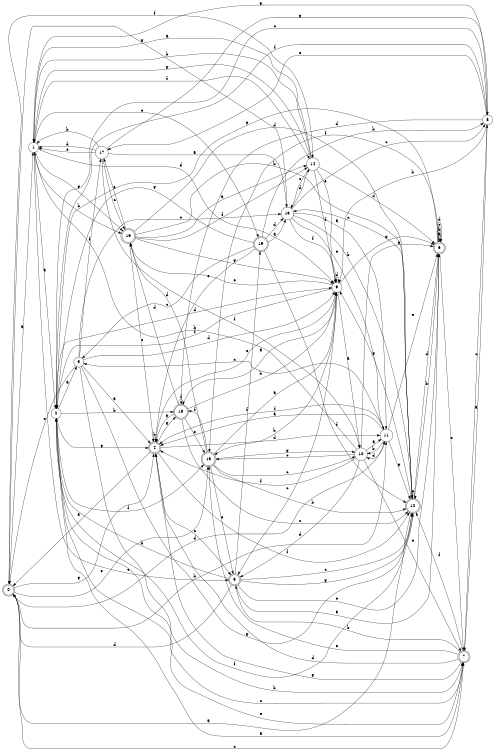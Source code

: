digraph n16_9 {
__start0 [label="" shape="none"];

rankdir=LR;
size="8,5";

s0 [style="rounded,filled", color="black", fillcolor="white" shape="doublecircle", label="0"];
s1 [style="filled", color="black", fillcolor="white" shape="circle", label="1"];
s2 [style="filled", color="black", fillcolor="white" shape="circle", label="2"];
s3 [style="filled", color="black", fillcolor="white" shape="circle", label="3"];
s4 [style="rounded,filled", color="black", fillcolor="white" shape="doublecircle", label="4"];
s5 [style="rounded,filled", color="black", fillcolor="white" shape="doublecircle", label="5"];
s6 [style="rounded,filled", color="black", fillcolor="white" shape="doublecircle", label="6"];
s7 [style="rounded,filled", color="black", fillcolor="white" shape="doublecircle", label="7"];
s8 [style="filled", color="black", fillcolor="white" shape="circle", label="8"];
s9 [style="filled", color="black", fillcolor="white" shape="circle", label="9"];
s10 [style="filled", color="black", fillcolor="white" shape="circle", label="10"];
s11 [style="filled", color="black", fillcolor="white" shape="circle", label="11"];
s12 [style="rounded,filled", color="black", fillcolor="white" shape="doublecircle", label="12"];
s13 [style="filled", color="black", fillcolor="white" shape="circle", label="13"];
s14 [style="filled", color="black", fillcolor="white" shape="circle", label="14"];
s15 [style="rounded,filled", color="black", fillcolor="white" shape="doublecircle", label="15"];
s16 [style="rounded,filled", color="black", fillcolor="white" shape="doublecircle", label="16"];
s17 [style="filled", color="black", fillcolor="white" shape="circle", label="17"];
s18 [style="rounded,filled", color="black", fillcolor="white" shape="doublecircle", label="18"];
s19 [style="rounded,filled", color="black", fillcolor="white" shape="doublecircle", label="19"];
s0 -> s1 [label="a"];
s0 -> s11 [label="b"];
s0 -> s7 [label="c"];
s0 -> s11 [label="d"];
s0 -> s15 [label="e"];
s0 -> s14 [label="f"];
s0 -> s4 [label="g"];
s1 -> s2 [label="a"];
s1 -> s16 [label="b"];
s1 -> s5 [label="c"];
s1 -> s9 [label="d"];
s1 -> s19 [label="e"];
s1 -> s14 [label="f"];
s1 -> s16 [label="g"];
s2 -> s3 [label="a"];
s2 -> s18 [label="b"];
s2 -> s7 [label="c"];
s2 -> s9 [label="d"];
s2 -> s7 [label="e"];
s2 -> s15 [label="f"];
s2 -> s4 [label="g"];
s3 -> s4 [label="a"];
s3 -> s7 [label="b"];
s3 -> s13 [label="c"];
s3 -> s9 [label="d"];
s3 -> s0 [label="e"];
s3 -> s17 [label="f"];
s3 -> s12 [label="g"];
s4 -> s0 [label="a"];
s4 -> s4 [label="b"];
s4 -> s5 [label="c"];
s4 -> s11 [label="d"];
s4 -> s9 [label="e"];
s4 -> s12 [label="f"];
s4 -> s18 [label="g"];
s5 -> s6 [label="a"];
s5 -> s2 [label="b"];
s5 -> s12 [label="c"];
s5 -> s0 [label="d"];
s5 -> s6 [label="e"];
s5 -> s19 [label="f"];
s5 -> s12 [label="g"];
s6 -> s6 [label="a"];
s6 -> s6 [label="b"];
s6 -> s6 [label="c"];
s6 -> s6 [label="d"];
s6 -> s7 [label="e"];
s6 -> s15 [label="f"];
s6 -> s2 [label="g"];
s7 -> s2 [label="a"];
s7 -> s5 [label="b"];
s7 -> s8 [label="c"];
s7 -> s4 [label="d"];
s7 -> s15 [label="e"];
s7 -> s12 [label="f"];
s7 -> s4 [label="g"];
s8 -> s7 [label="a"];
s8 -> s9 [label="b"];
s8 -> s2 [label="c"];
s8 -> s18 [label="d"];
s8 -> s17 [label="e"];
s8 -> s2 [label="f"];
s8 -> s1 [label="g"];
s9 -> s10 [label="a"];
s9 -> s15 [label="b"];
s9 -> s5 [label="c"];
s9 -> s9 [label="d"];
s9 -> s16 [label="e"];
s9 -> s2 [label="f"];
s9 -> s6 [label="g"];
s10 -> s11 [label="a"];
s10 -> s1 [label="b"];
s10 -> s15 [label="c"];
s10 -> s5 [label="d"];
s10 -> s7 [label="e"];
s10 -> s4 [label="f"];
s10 -> s6 [label="g"];
s11 -> s4 [label="a"];
s11 -> s10 [label="b"];
s11 -> s3 [label="c"];
s11 -> s10 [label="d"];
s11 -> s6 [label="e"];
s11 -> s4 [label="f"];
s11 -> s12 [label="g"];
s12 -> s0 [label="a"];
s12 -> s6 [label="b"];
s12 -> s13 [label="c"];
s12 -> s6 [label="d"];
s12 -> s12 [label="e"];
s12 -> s2 [label="f"];
s12 -> s9 [label="g"];
s13 -> s11 [label="a"];
s13 -> s12 [label="b"];
s13 -> s8 [label="c"];
s13 -> s14 [label="d"];
s13 -> s11 [label="e"];
s13 -> s9 [label="f"];
s13 -> s0 [label="g"];
s14 -> s1 [label="a"];
s14 -> s1 [label="b"];
s14 -> s13 [label="c"];
s14 -> s6 [label="d"];
s14 -> s9 [label="e"];
s14 -> s9 [label="f"];
s14 -> s1 [label="g"];
s15 -> s9 [label="a"];
s15 -> s12 [label="b"];
s15 -> s10 [label="c"];
s15 -> s16 [label="d"];
s15 -> s5 [label="e"];
s15 -> s18 [label="f"];
s15 -> s10 [label="g"];
s16 -> s14 [label="a"];
s16 -> s12 [label="b"];
s16 -> s4 [label="c"];
s16 -> s12 [label="d"];
s16 -> s17 [label="e"];
s16 -> s14 [label="f"];
s16 -> s9 [label="g"];
s17 -> s13 [label="a"];
s17 -> s1 [label="b"];
s17 -> s16 [label="c"];
s17 -> s1 [label="d"];
s17 -> s1 [label="e"];
s17 -> s10 [label="f"];
s17 -> s8 [label="g"];
s18 -> s9 [label="a"];
s18 -> s9 [label="b"];
s18 -> s12 [label="c"];
s18 -> s16 [label="d"];
s18 -> s15 [label="e"];
s18 -> s18 [label="f"];
s18 -> s4 [label="g"];
s19 -> s13 [label="a"];
s19 -> s8 [label="b"];
s19 -> s3 [label="c"];
s19 -> s13 [label="d"];
s19 -> s4 [label="e"];
s19 -> s12 [label="f"];
s19 -> s2 [label="g"];

}